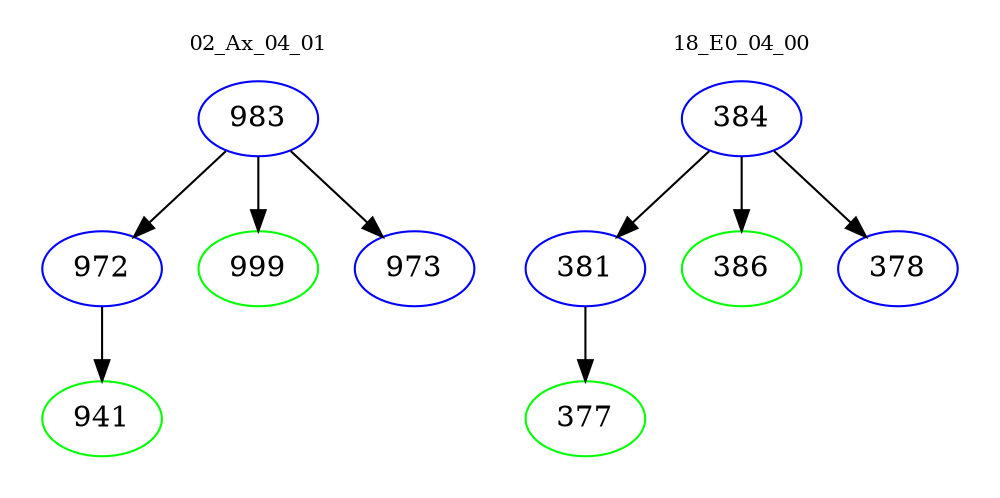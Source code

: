 digraph{
subgraph cluster_0 {
color = white
label = "02_Ax_04_01";
fontsize=10;
T0_983 [label="983", color="blue"]
T0_983 -> T0_972 [color="black"]
T0_972 [label="972", color="blue"]
T0_972 -> T0_941 [color="black"]
T0_941 [label="941", color="green"]
T0_983 -> T0_999 [color="black"]
T0_999 [label="999", color="green"]
T0_983 -> T0_973 [color="black"]
T0_973 [label="973", color="blue"]
}
subgraph cluster_1 {
color = white
label = "18_E0_04_00";
fontsize=10;
T1_384 [label="384", color="blue"]
T1_384 -> T1_381 [color="black"]
T1_381 [label="381", color="blue"]
T1_381 -> T1_377 [color="black"]
T1_377 [label="377", color="green"]
T1_384 -> T1_386 [color="black"]
T1_386 [label="386", color="green"]
T1_384 -> T1_378 [color="black"]
T1_378 [label="378", color="blue"]
}
}
